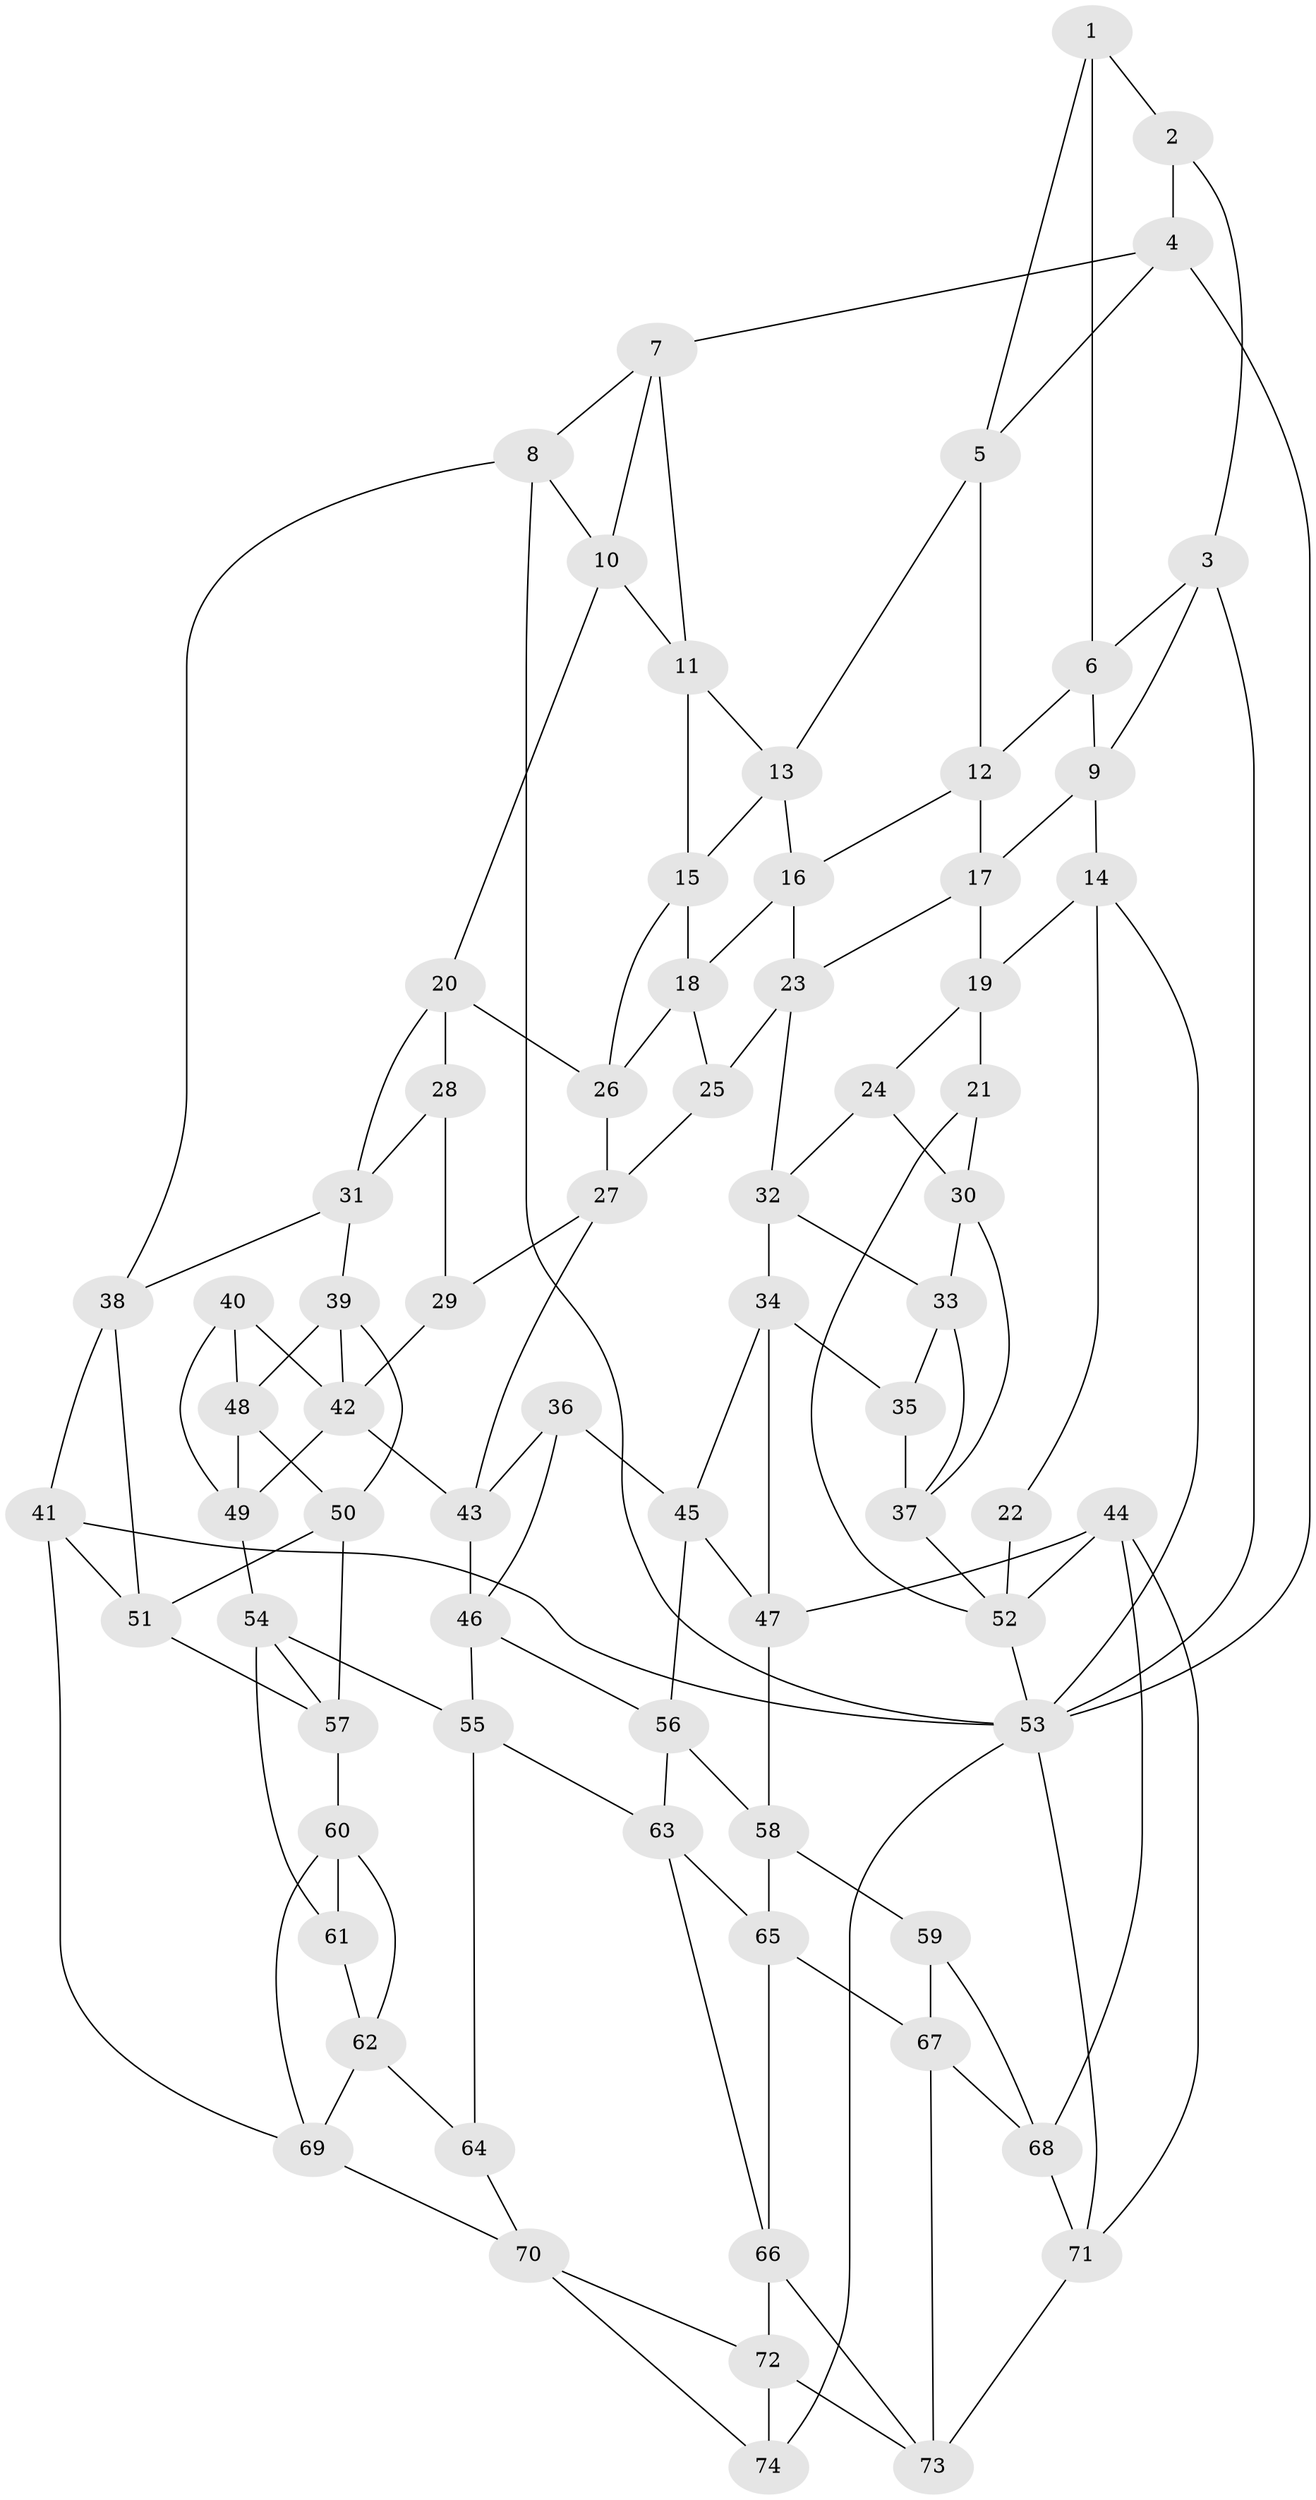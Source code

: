 // original degree distribution, {3: 0.013513513513513514, 6: 0.21621621621621623, 4: 0.22972972972972974, 5: 0.5405405405405406}
// Generated by graph-tools (version 1.1) at 2025/51/03/09/25 03:51:10]
// undirected, 74 vertices, 143 edges
graph export_dot {
graph [start="1"]
  node [color=gray90,style=filled];
  1;
  2;
  3;
  4;
  5;
  6;
  7;
  8;
  9;
  10;
  11;
  12;
  13;
  14;
  15;
  16;
  17;
  18;
  19;
  20;
  21;
  22;
  23;
  24;
  25;
  26;
  27;
  28;
  29;
  30;
  31;
  32;
  33;
  34;
  35;
  36;
  37;
  38;
  39;
  40;
  41;
  42;
  43;
  44;
  45;
  46;
  47;
  48;
  49;
  50;
  51;
  52;
  53;
  54;
  55;
  56;
  57;
  58;
  59;
  60;
  61;
  62;
  63;
  64;
  65;
  66;
  67;
  68;
  69;
  70;
  71;
  72;
  73;
  74;
  1 -- 2 [weight=1.0];
  1 -- 5 [weight=1.0];
  1 -- 6 [weight=1.0];
  2 -- 3 [weight=1.0];
  2 -- 4 [weight=1.0];
  3 -- 6 [weight=1.0];
  3 -- 9 [weight=1.0];
  3 -- 53 [weight=1.0];
  4 -- 5 [weight=1.0];
  4 -- 7 [weight=1.0];
  4 -- 53 [weight=1.0];
  5 -- 12 [weight=1.0];
  5 -- 13 [weight=1.0];
  6 -- 9 [weight=1.0];
  6 -- 12 [weight=1.0];
  7 -- 8 [weight=1.0];
  7 -- 10 [weight=1.0];
  7 -- 11 [weight=1.0];
  8 -- 10 [weight=1.0];
  8 -- 38 [weight=1.0];
  8 -- 53 [weight=1.0];
  9 -- 14 [weight=1.0];
  9 -- 17 [weight=1.0];
  10 -- 11 [weight=1.0];
  10 -- 20 [weight=1.0];
  11 -- 13 [weight=1.0];
  11 -- 15 [weight=1.0];
  12 -- 16 [weight=1.0];
  12 -- 17 [weight=1.0];
  13 -- 15 [weight=1.0];
  13 -- 16 [weight=1.0];
  14 -- 19 [weight=1.0];
  14 -- 22 [weight=1.0];
  14 -- 53 [weight=1.0];
  15 -- 18 [weight=1.0];
  15 -- 26 [weight=1.0];
  16 -- 18 [weight=1.0];
  16 -- 23 [weight=1.0];
  17 -- 19 [weight=1.0];
  17 -- 23 [weight=1.0];
  18 -- 25 [weight=1.0];
  18 -- 26 [weight=1.0];
  19 -- 21 [weight=1.0];
  19 -- 24 [weight=1.0];
  20 -- 26 [weight=1.0];
  20 -- 28 [weight=1.0];
  20 -- 31 [weight=1.0];
  21 -- 30 [weight=1.0];
  21 -- 52 [weight=1.0];
  22 -- 52 [weight=2.0];
  23 -- 25 [weight=1.0];
  23 -- 32 [weight=1.0];
  24 -- 30 [weight=1.0];
  24 -- 32 [weight=1.0];
  25 -- 27 [weight=1.0];
  26 -- 27 [weight=1.0];
  27 -- 29 [weight=1.0];
  27 -- 43 [weight=1.0];
  28 -- 29 [weight=1.0];
  28 -- 31 [weight=1.0];
  29 -- 42 [weight=2.0];
  30 -- 33 [weight=1.0];
  30 -- 37 [weight=1.0];
  31 -- 38 [weight=1.0];
  31 -- 39 [weight=1.0];
  32 -- 33 [weight=1.0];
  32 -- 34 [weight=1.0];
  33 -- 35 [weight=1.0];
  33 -- 37 [weight=1.0];
  34 -- 35 [weight=1.0];
  34 -- 45 [weight=1.0];
  34 -- 47 [weight=1.0];
  35 -- 37 [weight=1.0];
  36 -- 43 [weight=1.0];
  36 -- 45 [weight=1.0];
  36 -- 46 [weight=1.0];
  37 -- 52 [weight=1.0];
  38 -- 41 [weight=1.0];
  38 -- 51 [weight=1.0];
  39 -- 42 [weight=1.0];
  39 -- 48 [weight=1.0];
  39 -- 50 [weight=1.0];
  40 -- 42 [weight=1.0];
  40 -- 48 [weight=1.0];
  40 -- 49 [weight=1.0];
  41 -- 51 [weight=1.0];
  41 -- 53 [weight=1.0];
  41 -- 69 [weight=1.0];
  42 -- 43 [weight=1.0];
  42 -- 49 [weight=1.0];
  43 -- 46 [weight=1.0];
  44 -- 47 [weight=1.0];
  44 -- 52 [weight=1.0];
  44 -- 68 [weight=1.0];
  44 -- 71 [weight=1.0];
  45 -- 47 [weight=1.0];
  45 -- 56 [weight=1.0];
  46 -- 55 [weight=1.0];
  46 -- 56 [weight=1.0];
  47 -- 58 [weight=1.0];
  48 -- 49 [weight=1.0];
  48 -- 50 [weight=1.0];
  49 -- 54 [weight=1.0];
  50 -- 51 [weight=1.0];
  50 -- 57 [weight=1.0];
  51 -- 57 [weight=1.0];
  52 -- 53 [weight=1.0];
  53 -- 71 [weight=1.0];
  53 -- 74 [weight=1.0];
  54 -- 55 [weight=1.0];
  54 -- 57 [weight=1.0];
  54 -- 61 [weight=1.0];
  55 -- 63 [weight=1.0];
  55 -- 64 [weight=1.0];
  56 -- 58 [weight=1.0];
  56 -- 63 [weight=1.0];
  57 -- 60 [weight=1.0];
  58 -- 59 [weight=1.0];
  58 -- 65 [weight=1.0];
  59 -- 67 [weight=1.0];
  59 -- 68 [weight=1.0];
  60 -- 61 [weight=1.0];
  60 -- 62 [weight=1.0];
  60 -- 69 [weight=1.0];
  61 -- 62 [weight=1.0];
  62 -- 64 [weight=1.0];
  62 -- 69 [weight=1.0];
  63 -- 65 [weight=1.0];
  63 -- 66 [weight=1.0];
  64 -- 70 [weight=1.0];
  65 -- 66 [weight=1.0];
  65 -- 67 [weight=1.0];
  66 -- 72 [weight=1.0];
  66 -- 73 [weight=1.0];
  67 -- 68 [weight=1.0];
  67 -- 73 [weight=1.0];
  68 -- 71 [weight=1.0];
  69 -- 70 [weight=1.0];
  70 -- 72 [weight=1.0];
  70 -- 74 [weight=1.0];
  71 -- 73 [weight=1.0];
  72 -- 73 [weight=1.0];
  72 -- 74 [weight=1.0];
}
